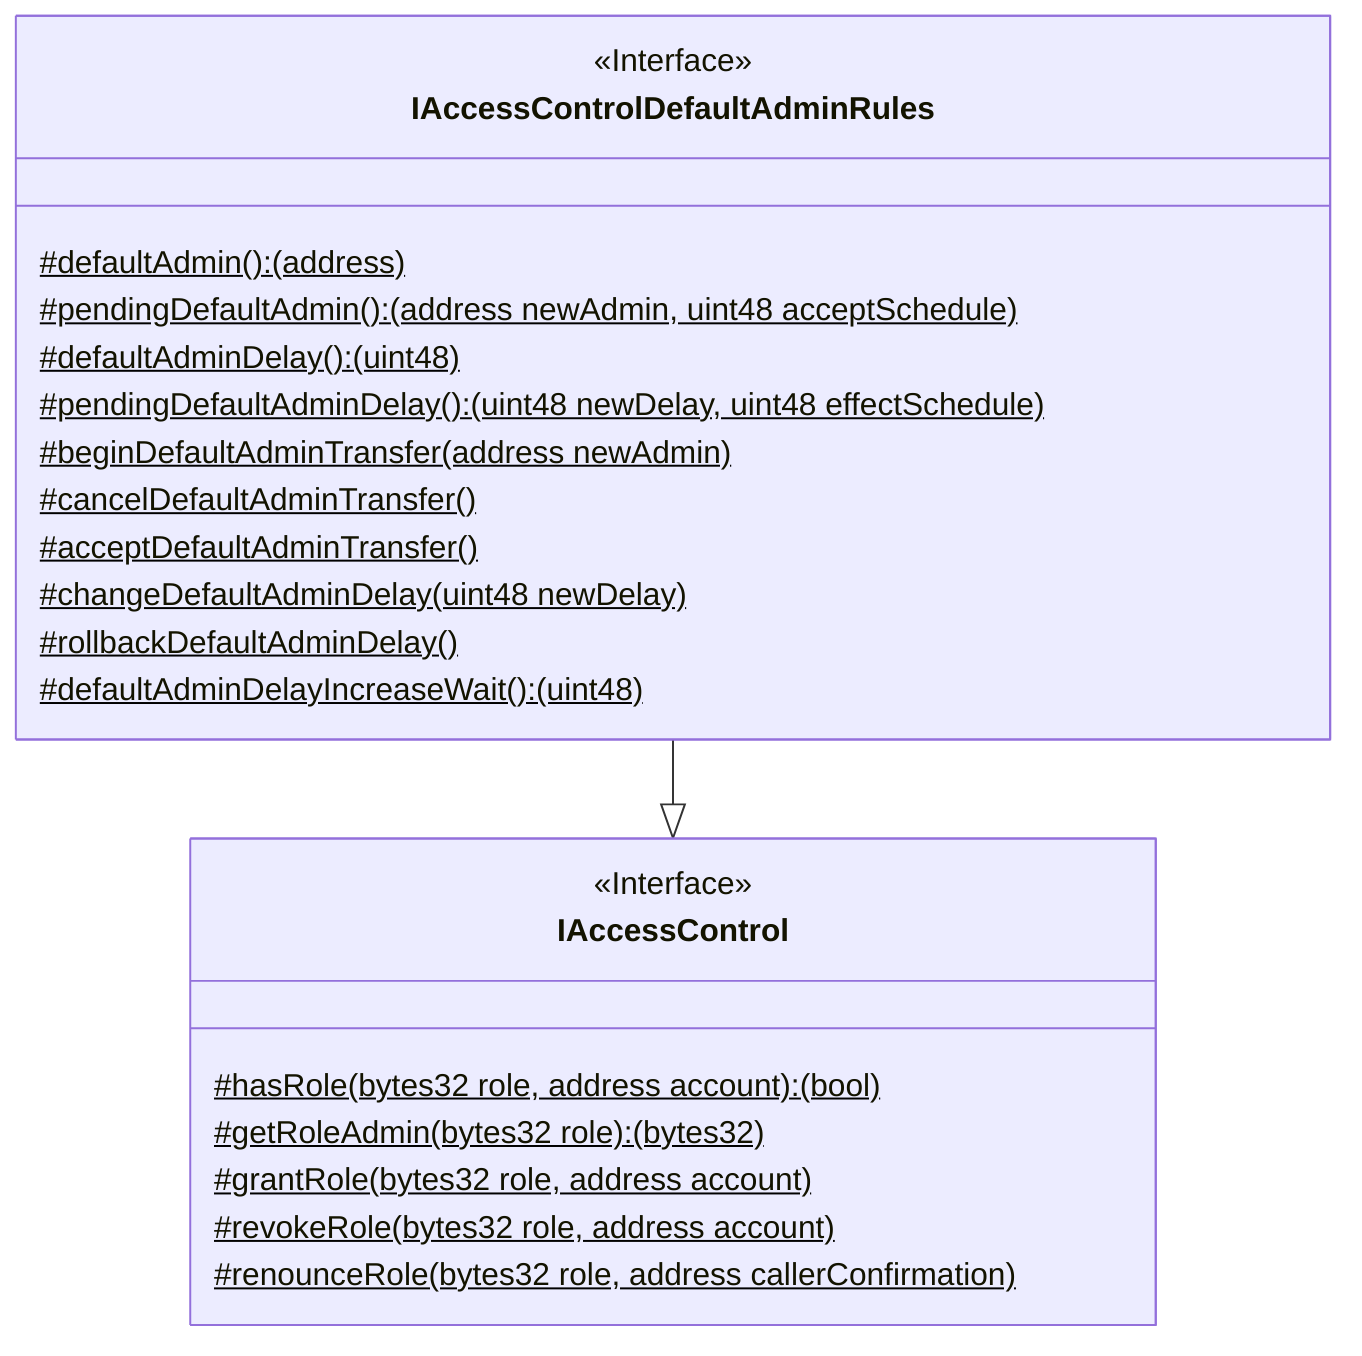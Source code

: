 classDiagram
  %% 325:7844:1
  class IAccessControlDefaultAdminRules {
    <<Interface>>
    #defaultAdmin(): (address)$
    #pendingDefaultAdmin(): (address newAdmin, uint48 acceptSchedule)$
    #defaultAdminDelay(): (uint48)$
    #pendingDefaultAdminDelay(): (uint48 newDelay, uint48 effectSchedule)$
    #beginDefaultAdminTransfer(address newAdmin)$
    #cancelDefaultAdminTransfer()$
    #acceptDefaultAdminTransfer()$
    #changeDefaultAdminDelay(uint48 newDelay)$
    #rollbackDefaultAdminDelay()$
    #defaultAdminDelayIncreaseWait(): (uint48)$
  }
  
  IAccessControlDefaultAdminRules --|> IAccessControl
  
  %% 225:3033:0
  class IAccessControl {
    <<Interface>>
    #hasRole(bytes32 role, address account): (bool)$
    #getRoleAdmin(bytes32 role): (bytes32)$
    #grantRole(bytes32 role, address account)$
    #revokeRole(bytes32 role, address account)$
    #renounceRole(bytes32 role, address callerConfirmation)$
  }